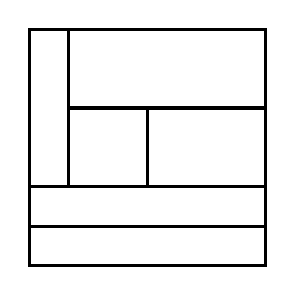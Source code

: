 \begin{tikzpicture}[very thick, scale=.5]
    \draw (0,2) rectangle (1,6);
    \draw (1,4) rectangle (6,6);
    \draw (1,2) rectangle (3,4);
    \draw (3,2) rectangle (6,4);
    \draw (0,1) rectangle (6,2);
    \draw (0,0) rectangle (6,1);
\end{tikzpicture}
